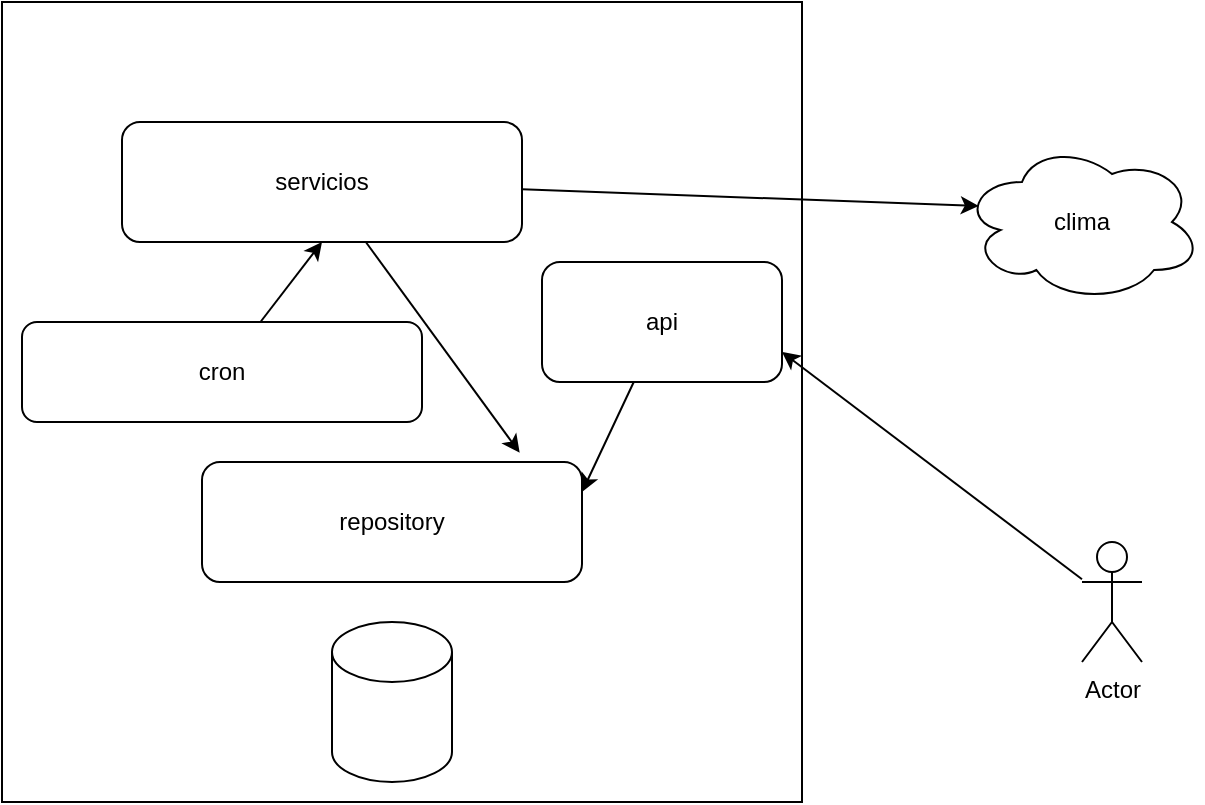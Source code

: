 <mxfile>
    <diagram id="coGsDmrWUpE-btY6hS9I" name="Página-1">
        <mxGraphModel dx="1007" dy="585" grid="1" gridSize="10" guides="1" tooltips="1" connect="1" arrows="1" fold="1" page="1" pageScale="1" pageWidth="827" pageHeight="1169" math="0" shadow="0">
            <root>
                <mxCell id="0"/>
                <mxCell id="1" parent="0"/>
                <mxCell id="5" value="" style="whiteSpace=wrap;html=1;aspect=fixed;" vertex="1" parent="1">
                    <mxGeometry x="70" y="40" width="400" height="400" as="geometry"/>
                </mxCell>
                <mxCell id="18" value="clima" style="ellipse;shape=cloud;whiteSpace=wrap;html=1;" vertex="1" parent="1">
                    <mxGeometry x="550" y="110" width="120" height="80" as="geometry"/>
                </mxCell>
                <mxCell id="21" style="edgeStyle=none;html=1;entryX=0.07;entryY=0.4;entryDx=0;entryDy=0;entryPerimeter=0;" edge="1" parent="1" source="20" target="18">
                    <mxGeometry relative="1" as="geometry"/>
                </mxCell>
                <mxCell id="25" style="edgeStyle=none;html=1;entryX=0.836;entryY=-0.077;entryDx=0;entryDy=0;entryPerimeter=0;" edge="1" parent="1" source="20" target="24">
                    <mxGeometry relative="1" as="geometry"/>
                </mxCell>
                <mxCell id="20" value="servicios" style="rounded=1;whiteSpace=wrap;html=1;" vertex="1" parent="1">
                    <mxGeometry x="130" y="100" width="200" height="60" as="geometry"/>
                </mxCell>
                <mxCell id="23" style="edgeStyle=none;html=1;entryX=0.5;entryY=1;entryDx=0;entryDy=0;" edge="1" parent="1" source="22" target="20">
                    <mxGeometry relative="1" as="geometry"/>
                </mxCell>
                <mxCell id="22" value="cron" style="rounded=1;whiteSpace=wrap;html=1;" vertex="1" parent="1">
                    <mxGeometry x="80" y="200" width="200" height="50" as="geometry"/>
                </mxCell>
                <mxCell id="24" value="repository" style="rounded=1;whiteSpace=wrap;html=1;" vertex="1" parent="1">
                    <mxGeometry x="170" y="270" width="190" height="60" as="geometry"/>
                </mxCell>
                <mxCell id="26" value="" style="shape=cylinder3;whiteSpace=wrap;html=1;boundedLbl=1;backgroundOutline=1;size=15;" vertex="1" parent="1">
                    <mxGeometry x="235" y="350" width="60" height="80" as="geometry"/>
                </mxCell>
                <mxCell id="29" style="edgeStyle=none;html=1;entryX=1;entryY=0.25;entryDx=0;entryDy=0;" edge="1" parent="1" source="27" target="24">
                    <mxGeometry relative="1" as="geometry"/>
                </mxCell>
                <mxCell id="27" value="api" style="rounded=1;whiteSpace=wrap;html=1;" vertex="1" parent="1">
                    <mxGeometry x="340" y="170" width="120" height="60" as="geometry"/>
                </mxCell>
                <mxCell id="31" style="edgeStyle=none;html=1;entryX=1;entryY=0.75;entryDx=0;entryDy=0;" edge="1" parent="1" source="30" target="27">
                    <mxGeometry relative="1" as="geometry"/>
                </mxCell>
                <mxCell id="30" value="Actor" style="shape=umlActor;verticalLabelPosition=bottom;verticalAlign=top;html=1;outlineConnect=0;" vertex="1" parent="1">
                    <mxGeometry x="610" y="310" width="30" height="60" as="geometry"/>
                </mxCell>
            </root>
        </mxGraphModel>
    </diagram>
</mxfile>
